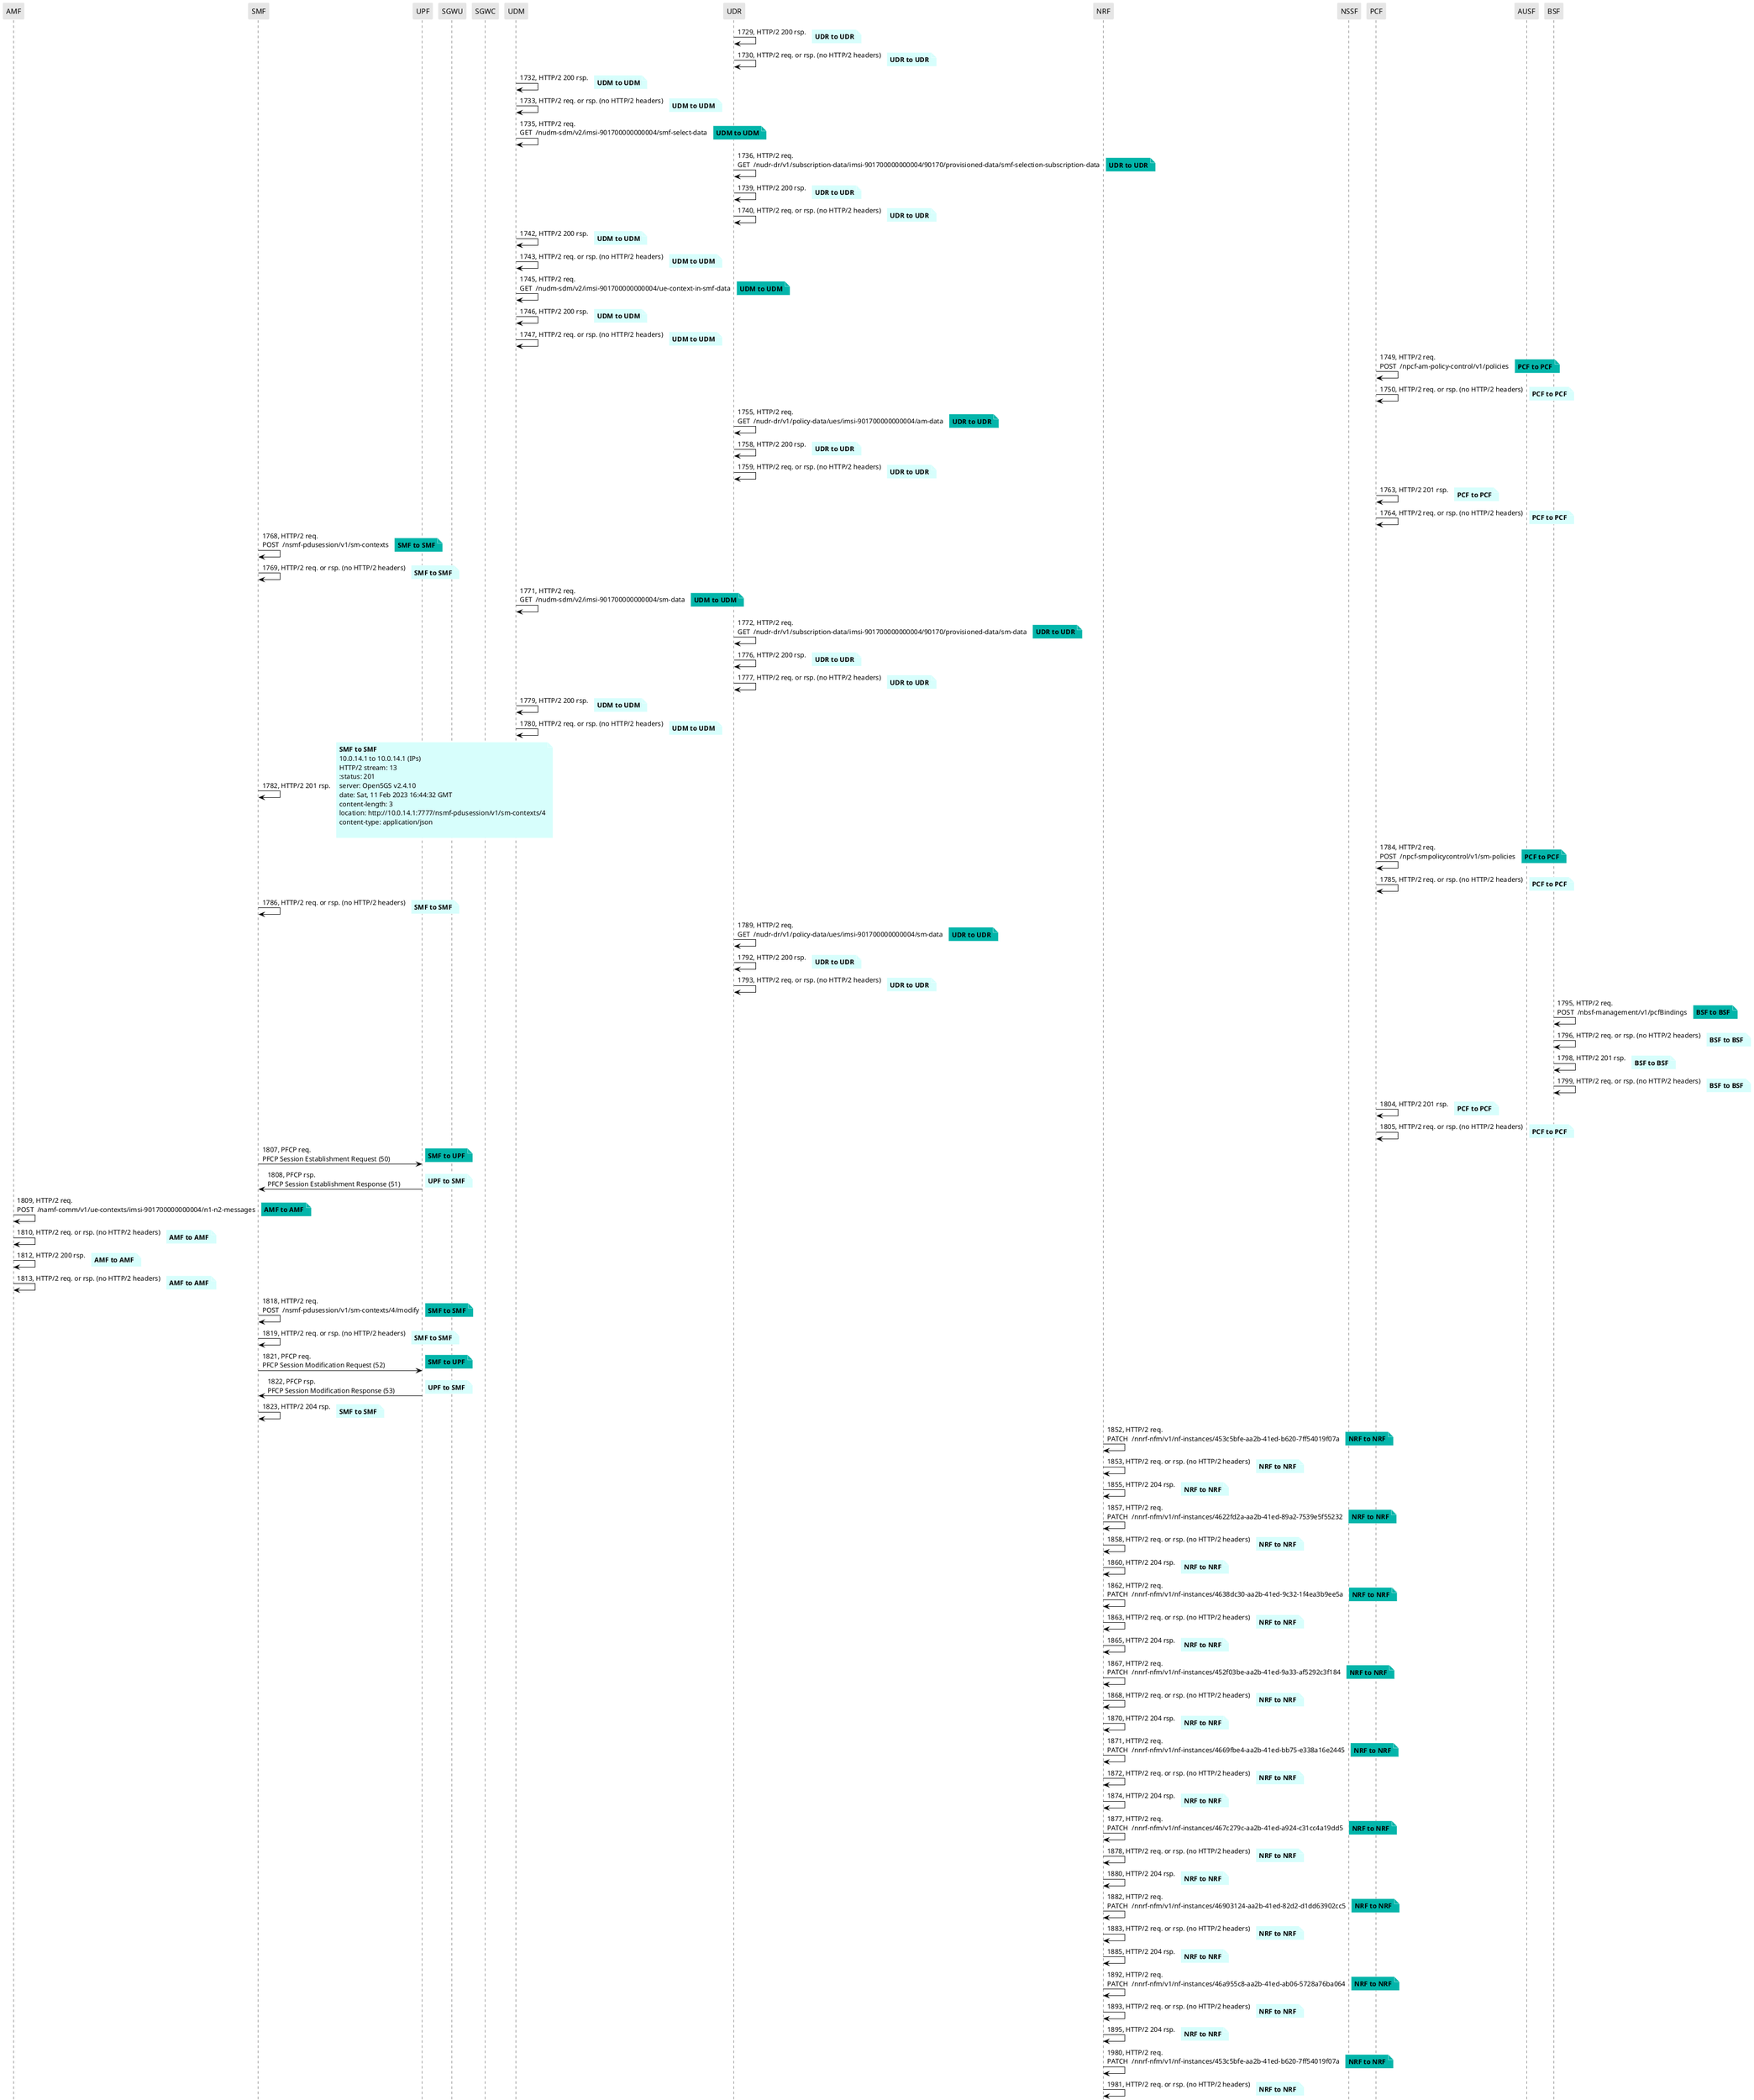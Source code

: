 @startuml
skinparam shadowing false
skinparam NoteBorderColor white
skinparam sequence {
    ArrowColor black
    LifeLineBorderColor black
    LifeLineBackgroundColor black
    ParticipantBorderColor white
    ParticipantBackgroundColor #e6e6e6
}
participant "AMF"
participant "SMF"
participant "UPF"
participant "SGWU"
participant "SGWC"
participant "UDM"
participant "UDR"
participant "NRF"
participant "NSSF"
participant "PCF"
participant "AUSF"
participant "BSF"

"UDR" -> "UDR": 1729, HTTP/2 200 rsp.

note right #D7FEFC
**UDR to UDR**
end note

"UDR" -> "UDR": 1730, HTTP/2 req. or rsp. (no HTTP/2 headers)

note right #D7FEFC
**UDR to UDR**
end note

"UDM" -> "UDM": 1732, HTTP/2 200 rsp.

note right #D7FEFC
**UDM to UDM**
end note

"UDM" -> "UDM": 1733, HTTP/2 req. or rsp. (no HTTP/2 headers)

note right #D7FEFC
**UDM to UDM**
end note

"UDM" -> "UDM": 1735, HTTP/2 req.\nGET  /nudm-sdm/v2/imsi-901700000000004/smf-select-data

note right #03B5AA
**UDM to UDM**
end note

"UDR" -> "UDR": 1736, HTTP/2 req.\nGET  /nudr-dr/v1/subscription-data/imsi-901700000000004/90170/provisioned-data/smf-selection-subscription-data

note right #03B5AA
**UDR to UDR**
end note

"UDR" -> "UDR": 1739, HTTP/2 200 rsp.

note right #D7FEFC
**UDR to UDR**
end note

"UDR" -> "UDR": 1740, HTTP/2 req. or rsp. (no HTTP/2 headers)

note right #D7FEFC
**UDR to UDR**
end note

"UDM" -> "UDM": 1742, HTTP/2 200 rsp.

note right #D7FEFC
**UDM to UDM**
end note

"UDM" -> "UDM": 1743, HTTP/2 req. or rsp. (no HTTP/2 headers)

note right #D7FEFC
**UDM to UDM**
end note

"UDM" -> "UDM": 1745, HTTP/2 req.\nGET  /nudm-sdm/v2/imsi-901700000000004/ue-context-in-smf-data

note right #03B5AA
**UDM to UDM**
end note

"UDM" -> "UDM": 1746, HTTP/2 200 rsp.

note right #D7FEFC
**UDM to UDM**
end note

"UDM" -> "UDM": 1747, HTTP/2 req. or rsp. (no HTTP/2 headers)

note right #D7FEFC
**UDM to UDM**
end note

"PCF" -> "PCF": 1749, HTTP/2 req.\nPOST  /npcf-am-policy-control/v1/policies

note right #03B5AA
**PCF to PCF**
end note

"PCF" -> "PCF": 1750, HTTP/2 req. or rsp. (no HTTP/2 headers)

note right #D7FEFC
**PCF to PCF**
end note

"UDR" -> "UDR": 1755, HTTP/2 req.\nGET  /nudr-dr/v1/policy-data/ues/imsi-901700000000004/am-data

note right #03B5AA
**UDR to UDR**
end note

"UDR" -> "UDR": 1758, HTTP/2 200 rsp.

note right #D7FEFC
**UDR to UDR**
end note

"UDR" -> "UDR": 1759, HTTP/2 req. or rsp. (no HTTP/2 headers)

note right #D7FEFC
**UDR to UDR**
end note

"PCF" -> "PCF": 1763, HTTP/2 201 rsp.

note right #D7FEFC
**PCF to PCF**
end note

"PCF" -> "PCF": 1764, HTTP/2 req. or rsp. (no HTTP/2 headers)

note right #D7FEFC
**PCF to PCF**
end note

"SMF" -> "SMF": 1768, HTTP/2 req.\nPOST  /nsmf-pdusession/v1/sm-contexts

note right #03B5AA
**SMF to SMF**
end note

"SMF" -> "SMF": 1769, HTTP/2 req. or rsp. (no HTTP/2 headers)

note right #D7FEFC
**SMF to SMF**
end note

"UDM" -> "UDM": 1771, HTTP/2 req.\nGET  /nudm-sdm/v2/imsi-901700000000004/sm-data

note right #03B5AA
**UDM to UDM**
end note

"UDR" -> "UDR": 1772, HTTP/2 req.\nGET  /nudr-dr/v1/subscription-data/imsi-901700000000004/90170/provisioned-data/sm-data

note right #03B5AA
**UDR to UDR**
end note

"UDR" -> "UDR": 1776, HTTP/2 200 rsp.

note right #D7FEFC
**UDR to UDR**
end note

"UDR" -> "UDR": 1777, HTTP/2 req. or rsp. (no HTTP/2 headers)

note right #D7FEFC
**UDR to UDR**
end note

"UDM" -> "UDM": 1779, HTTP/2 200 rsp.

note right #D7FEFC
**UDM to UDM**
end note

"UDM" -> "UDM": 1780, HTTP/2 req. or rsp. (no HTTP/2 headers)

note right #D7FEFC
**UDM to UDM**
end note

"SMF" -> "SMF": 1782, HTTP/2 201 rsp.

note right #D7FEFC
**SMF to SMF**
10.0.14.1 to 10.0.14.1 (IPs)
HTTP/2 stream: 13
:status: 201
server: Open5GS v2.4.10
date: Sat, 11 Feb 2023 16:44:32 GMT
content-length: 3
location: http://10.0.14.1:7777/nsmf-pdusession/v1/sm-contexts/4
content-type: application/json

end note

"PCF" -> "PCF": 1784, HTTP/2 req.\nPOST  /npcf-smpolicycontrol/v1/sm-policies

note right #03B5AA
**PCF to PCF**
end note

"PCF" -> "PCF": 1785, HTTP/2 req. or rsp. (no HTTP/2 headers)

note right #D7FEFC
**PCF to PCF**
end note

"SMF" -> "SMF": 1786, HTTP/2 req. or rsp. (no HTTP/2 headers)

note right #D7FEFC
**SMF to SMF**
end note

"UDR" -> "UDR": 1789, HTTP/2 req.\nGET  /nudr-dr/v1/policy-data/ues/imsi-901700000000004/sm-data

note right #03B5AA
**UDR to UDR**
end note

"UDR" -> "UDR": 1792, HTTP/2 200 rsp.

note right #D7FEFC
**UDR to UDR**
end note

"UDR" -> "UDR": 1793, HTTP/2 req. or rsp. (no HTTP/2 headers)

note right #D7FEFC
**UDR to UDR**
end note

"BSF" -> "BSF": 1795, HTTP/2 req.\nPOST  /nbsf-management/v1/pcfBindings

note right #03B5AA
**BSF to BSF**
end note

"BSF" -> "BSF": 1796, HTTP/2 req. or rsp. (no HTTP/2 headers)

note right #D7FEFC
**BSF to BSF**
end note

"BSF" -> "BSF": 1798, HTTP/2 201 rsp.

note right #D7FEFC
**BSF to BSF**
end note

"BSF" -> "BSF": 1799, HTTP/2 req. or rsp. (no HTTP/2 headers)

note right #D7FEFC
**BSF to BSF**
end note

"PCF" -> "PCF": 1804, HTTP/2 201 rsp.

note right #D7FEFC
**PCF to PCF**
end note

"PCF" -> "PCF": 1805, HTTP/2 req. or rsp. (no HTTP/2 headers)

note right #D7FEFC
**PCF to PCF**
end note

"SMF" -> "UPF": 1807, PFCP req.\nPFCP Session Establishment Request (50)

note right #03B5AA
**SMF to UPF**
end note

"UPF" -> "SMF": 1808, PFCP rsp.\nPFCP Session Establishment Response (51)

note right #D7FEFC
**UPF to SMF**
end note

"AMF" -> "AMF": 1809, HTTP/2 req.\nPOST  /namf-comm/v1/ue-contexts/imsi-901700000000004/n1-n2-messages

note right #03B5AA
**AMF to AMF**
end note

"AMF" -> "AMF": 1810, HTTP/2 req. or rsp. (no HTTP/2 headers)

note right #D7FEFC
**AMF to AMF**
end note

"AMF" -> "AMF": 1812, HTTP/2 200 rsp.

note right #D7FEFC
**AMF to AMF**
end note

"AMF" -> "AMF": 1813, HTTP/2 req. or rsp. (no HTTP/2 headers)

note right #D7FEFC
**AMF to AMF**
end note

"SMF" -> "SMF": 1818, HTTP/2 req.\nPOST  /nsmf-pdusession/v1/sm-contexts/4/modify

note right #03B5AA
**SMF to SMF**
end note

"SMF" -> "SMF": 1819, HTTP/2 req. or rsp. (no HTTP/2 headers)

note right #D7FEFC
**SMF to SMF**
end note

"SMF" -> "UPF": 1821, PFCP req.\nPFCP Session Modification Request (52)

note right #03B5AA
**SMF to UPF**
end note

"UPF" -> "SMF": 1822, PFCP rsp.\nPFCP Session Modification Response (53)

note right #D7FEFC
**UPF to SMF**
end note

"SMF" -> "SMF": 1823, HTTP/2 204 rsp.

note right #D7FEFC
**SMF to SMF**
end note

"NRF" -> "NRF": 1852, HTTP/2 req.\nPATCH  /nnrf-nfm/v1/nf-instances/453c5bfe-aa2b-41ed-b620-7ff54019f07a

note right #03B5AA
**NRF to NRF**
end note

"NRF" -> "NRF": 1853, HTTP/2 req. or rsp. (no HTTP/2 headers)

note right #D7FEFC
**NRF to NRF**
end note

"NRF" -> "NRF": 1855, HTTP/2 204 rsp.

note right #D7FEFC
**NRF to NRF**
end note

"NRF" -> "NRF": 1857, HTTP/2 req.\nPATCH  /nnrf-nfm/v1/nf-instances/4622fd2a-aa2b-41ed-89a2-7539e5f55232

note right #03B5AA
**NRF to NRF**
end note

"NRF" -> "NRF": 1858, HTTP/2 req. or rsp. (no HTTP/2 headers)

note right #D7FEFC
**NRF to NRF**
end note

"NRF" -> "NRF": 1860, HTTP/2 204 rsp.

note right #D7FEFC
**NRF to NRF**
end note

"NRF" -> "NRF": 1862, HTTP/2 req.\nPATCH  /nnrf-nfm/v1/nf-instances/4638dc30-aa2b-41ed-9c32-1f4ea3b9ee5a

note right #03B5AA
**NRF to NRF**
end note

"NRF" -> "NRF": 1863, HTTP/2 req. or rsp. (no HTTP/2 headers)

note right #D7FEFC
**NRF to NRF**
end note

"NRF" -> "NRF": 1865, HTTP/2 204 rsp.

note right #D7FEFC
**NRF to NRF**
end note

"NRF" -> "NRF": 1867, HTTP/2 req.\nPATCH  /nnrf-nfm/v1/nf-instances/452f03be-aa2b-41ed-9a33-af5292c3f184

note right #03B5AA
**NRF to NRF**
end note

"NRF" -> "NRF": 1868, HTTP/2 req. or rsp. (no HTTP/2 headers)

note right #D7FEFC
**NRF to NRF**
end note

"NRF" -> "NRF": 1870, HTTP/2 204 rsp.

note right #D7FEFC
**NRF to NRF**
end note

"NRF" -> "NRF": 1871, HTTP/2 req.\nPATCH  /nnrf-nfm/v1/nf-instances/4669fbe4-aa2b-41ed-bb75-e338a16e2445

note right #03B5AA
**NRF to NRF**
end note

"NRF" -> "NRF": 1872, HTTP/2 req. or rsp. (no HTTP/2 headers)

note right #D7FEFC
**NRF to NRF**
end note

"NRF" -> "NRF": 1874, HTTP/2 204 rsp.

note right #D7FEFC
**NRF to NRF**
end note

"NRF" -> "NRF": 1877, HTTP/2 req.\nPATCH  /nnrf-nfm/v1/nf-instances/467c279c-aa2b-41ed-a924-c31cc4a19dd5

note right #03B5AA
**NRF to NRF**
end note

"NRF" -> "NRF": 1878, HTTP/2 req. or rsp. (no HTTP/2 headers)

note right #D7FEFC
**NRF to NRF**
end note

"NRF" -> "NRF": 1880, HTTP/2 204 rsp.

note right #D7FEFC
**NRF to NRF**
end note

"NRF" -> "NRF": 1882, HTTP/2 req.\nPATCH  /nnrf-nfm/v1/nf-instances/46903124-aa2b-41ed-82d2-d1dd63902cc5

note right #03B5AA
**NRF to NRF**
end note

"NRF" -> "NRF": 1883, HTTP/2 req. or rsp. (no HTTP/2 headers)

note right #D7FEFC
**NRF to NRF**
end note

"NRF" -> "NRF": 1885, HTTP/2 204 rsp.

note right #D7FEFC
**NRF to NRF**
end note

"NRF" -> "NRF": 1892, HTTP/2 req.\nPATCH  /nnrf-nfm/v1/nf-instances/46a955c8-aa2b-41ed-ab06-5728a76ba064

note right #03B5AA
**NRF to NRF**
end note

"NRF" -> "NRF": 1893, HTTP/2 req. or rsp. (no HTTP/2 headers)

note right #D7FEFC
**NRF to NRF**
end note

"NRF" -> "NRF": 1895, HTTP/2 204 rsp.

note right #D7FEFC
**NRF to NRF**
end note

"NRF" -> "NRF": 1980, HTTP/2 req.\nPATCH  /nnrf-nfm/v1/nf-instances/453c5bfe-aa2b-41ed-b620-7ff54019f07a

note right #03B5AA
**NRF to NRF**
end note

"NRF" -> "NRF": 1981, HTTP/2 req. or rsp. (no HTTP/2 headers)

note right #D7FEFC
**NRF to NRF**
end note

"NRF" -> "NRF": 1983, HTTP/2 204 rsp.

note right #D7FEFC
**NRF to NRF**
end note

"NRF" -> "NRF": 1987, HTTP/2 req.\nPATCH  /nnrf-nfm/v1/nf-instances/4622fd2a-aa2b-41ed-89a2-7539e5f55232

note right #03B5AA
**NRF to NRF**
end note

"NRF" -> "NRF": 1988, HTTP/2 req. or rsp. (no HTTP/2 headers)

note right #D7FEFC
**NRF to NRF**
end note

"NRF" -> "NRF": 1990, HTTP/2 204 rsp.

note right #D7FEFC
**NRF to NRF**
end note

"NRF" -> "NRF": 1992, HTTP/2 req.\nPATCH  /nnrf-nfm/v1/nf-instances/4638dc30-aa2b-41ed-9c32-1f4ea3b9ee5a

note right #03B5AA
**NRF to NRF**
end note

"NRF" -> "NRF": 1993, HTTP/2 req. or rsp. (no HTTP/2 headers)

note right #D7FEFC
**NRF to NRF**
end note

"NRF" -> "NRF": 1995, HTTP/2 204 rsp.

note right #D7FEFC
**NRF to NRF**
end note

"NRF" -> "NRF": 1999, HTTP/2 req.\nPATCH  /nnrf-nfm/v1/nf-instances/452f03be-aa2b-41ed-9a33-af5292c3f184

note right #03B5AA
**NRF to NRF**
end note

"NRF" -> "NRF": 2000, HTTP/2 req. or rsp. (no HTTP/2 headers)

note right #D7FEFC
**NRF to NRF**
end note

"NRF" -> "NRF": 2002, HTTP/2 204 rsp.

note right #D7FEFC
**NRF to NRF**
end note

"NRF" -> "NRF": 2004, HTTP/2 req.\nPATCH  /nnrf-nfm/v1/nf-instances/4669fbe4-aa2b-41ed-bb75-e338a16e2445

note right #03B5AA
**NRF to NRF**
end note

"NRF" -> "NRF": 2005, HTTP/2 req. or rsp. (no HTTP/2 headers)

note right #D7FEFC
**NRF to NRF**
end note

"NRF" -> "NRF": 2007, HTTP/2 204 rsp.

note right #D7FEFC
**NRF to NRF**
end note

"NRF" -> "NRF": 2009, HTTP/2 req.\nPATCH  /nnrf-nfm/v1/nf-instances/467c279c-aa2b-41ed-a924-c31cc4a19dd5

note right #03B5AA
**NRF to NRF**
end note

"NRF" -> "NRF": 2010, HTTP/2 req. or rsp. (no HTTP/2 headers)

note right #D7FEFC
**NRF to NRF**
end note

"NRF" -> "NRF": 2012, HTTP/2 204 rsp.

note right #D7FEFC
**NRF to NRF**
end note

"NRF" -> "NRF": 2016, HTTP/2 req.\nPATCH  /nnrf-nfm/v1/nf-instances/46903124-aa2b-41ed-82d2-d1dd63902cc5

note right #03B5AA
**NRF to NRF**
end note

"NRF" -> "NRF": 2017, HTTP/2 req. or rsp. (no HTTP/2 headers)

note right #D7FEFC
**NRF to NRF**
end note

"NRF" -> "NRF": 2019, HTTP/2 204 rsp.

note right #D7FEFC
**NRF to NRF**
end note

"NRF" -> "NRF": 2028, HTTP/2 req.\nPATCH  /nnrf-nfm/v1/nf-instances/46a955c8-aa2b-41ed-ab06-5728a76ba064

note right #03B5AA
**NRF to NRF**
end note

"NRF" -> "NRF": 2029, HTTP/2 req. or rsp. (no HTTP/2 headers)

note right #D7FEFC
**NRF to NRF**
end note

"NRF" -> "NRF": 2031, HTTP/2 204 rsp.

note right #D7FEFC
**NRF to NRF**
end note

@enduml

